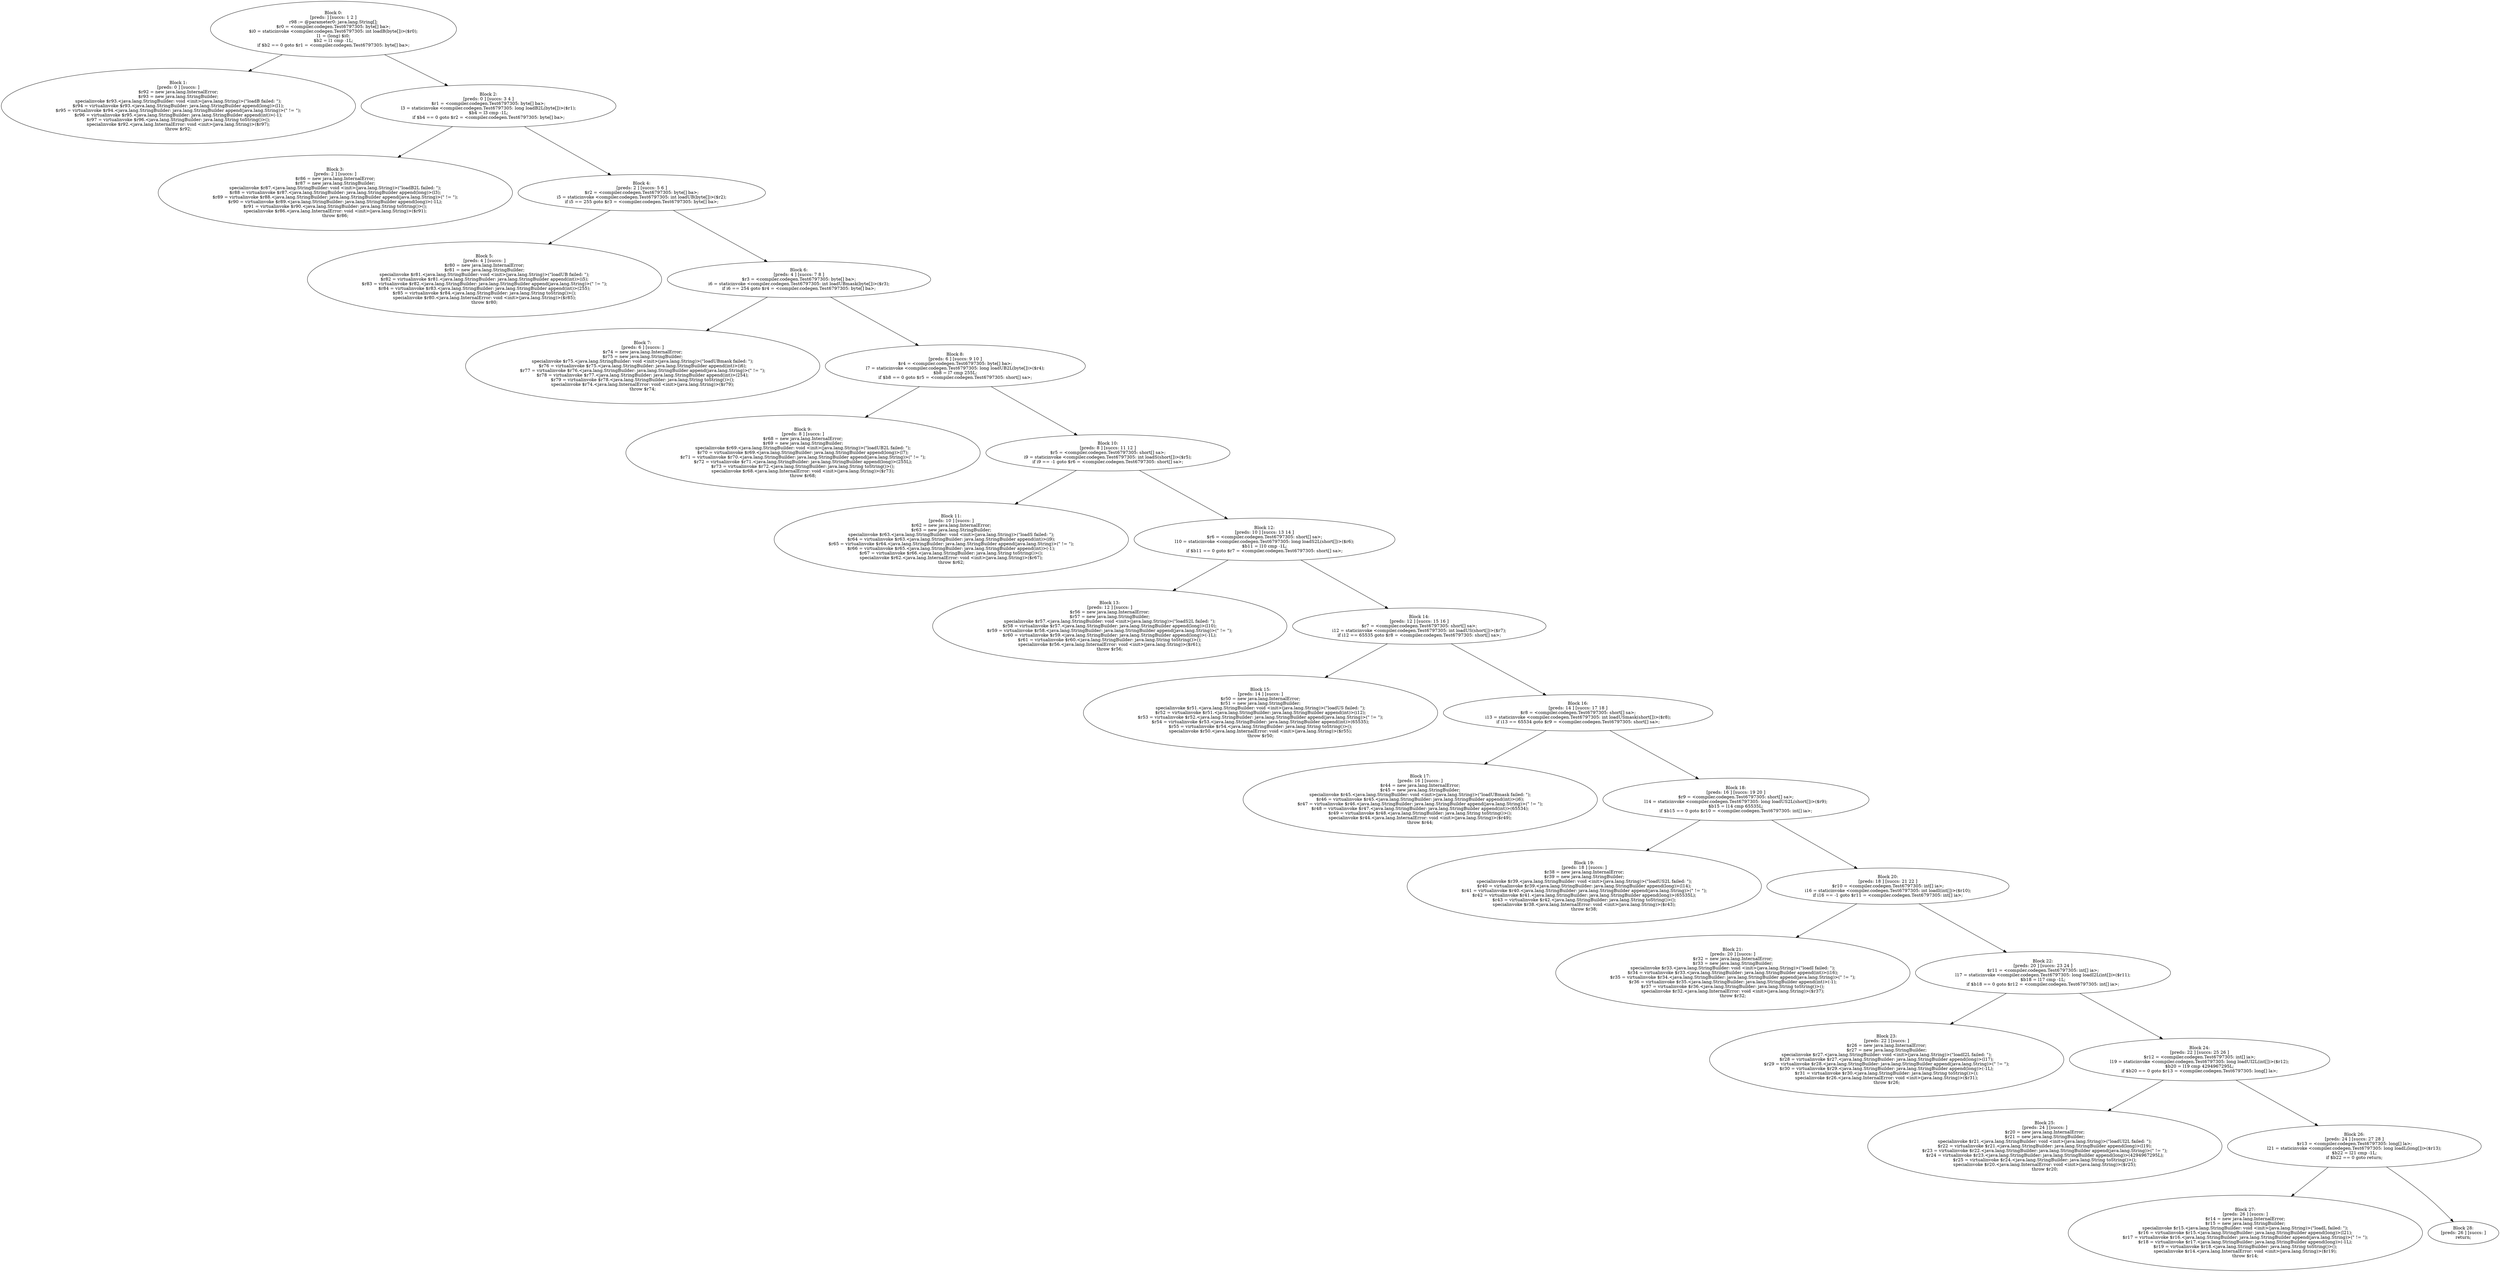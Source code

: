 digraph "unitGraph" {
    "Block 0:
[preds: ] [succs: 1 2 ]
r98 := @parameter0: java.lang.String[];
$r0 = <compiler.codegen.Test6797305: byte[] ba>;
$i0 = staticinvoke <compiler.codegen.Test6797305: int loadB(byte[])>($r0);
l1 = (long) $i0;
$b2 = l1 cmp -1L;
if $b2 == 0 goto $r1 = <compiler.codegen.Test6797305: byte[] ba>;
"
    "Block 1:
[preds: 0 ] [succs: ]
$r92 = new java.lang.InternalError;
$r93 = new java.lang.StringBuilder;
specialinvoke $r93.<java.lang.StringBuilder: void <init>(java.lang.String)>(\"loadB failed: \");
$r94 = virtualinvoke $r93.<java.lang.StringBuilder: java.lang.StringBuilder append(long)>(l1);
$r95 = virtualinvoke $r94.<java.lang.StringBuilder: java.lang.StringBuilder append(java.lang.String)>(\" != \");
$r96 = virtualinvoke $r95.<java.lang.StringBuilder: java.lang.StringBuilder append(int)>(-1);
$r97 = virtualinvoke $r96.<java.lang.StringBuilder: java.lang.String toString()>();
specialinvoke $r92.<java.lang.InternalError: void <init>(java.lang.String)>($r97);
throw $r92;
"
    "Block 2:
[preds: 0 ] [succs: 3 4 ]
$r1 = <compiler.codegen.Test6797305: byte[] ba>;
l3 = staticinvoke <compiler.codegen.Test6797305: long loadB2L(byte[])>($r1);
$b4 = l3 cmp -1L;
if $b4 == 0 goto $r2 = <compiler.codegen.Test6797305: byte[] ba>;
"
    "Block 3:
[preds: 2 ] [succs: ]
$r86 = new java.lang.InternalError;
$r87 = new java.lang.StringBuilder;
specialinvoke $r87.<java.lang.StringBuilder: void <init>(java.lang.String)>(\"loadB2L failed: \");
$r88 = virtualinvoke $r87.<java.lang.StringBuilder: java.lang.StringBuilder append(long)>(l3);
$r89 = virtualinvoke $r88.<java.lang.StringBuilder: java.lang.StringBuilder append(java.lang.String)>(\" != \");
$r90 = virtualinvoke $r89.<java.lang.StringBuilder: java.lang.StringBuilder append(long)>(-1L);
$r91 = virtualinvoke $r90.<java.lang.StringBuilder: java.lang.String toString()>();
specialinvoke $r86.<java.lang.InternalError: void <init>(java.lang.String)>($r91);
throw $r86;
"
    "Block 4:
[preds: 2 ] [succs: 5 6 ]
$r2 = <compiler.codegen.Test6797305: byte[] ba>;
i5 = staticinvoke <compiler.codegen.Test6797305: int loadUB(byte[])>($r2);
if i5 == 255 goto $r3 = <compiler.codegen.Test6797305: byte[] ba>;
"
    "Block 5:
[preds: 4 ] [succs: ]
$r80 = new java.lang.InternalError;
$r81 = new java.lang.StringBuilder;
specialinvoke $r81.<java.lang.StringBuilder: void <init>(java.lang.String)>(\"loadUB failed: \");
$r82 = virtualinvoke $r81.<java.lang.StringBuilder: java.lang.StringBuilder append(int)>(i5);
$r83 = virtualinvoke $r82.<java.lang.StringBuilder: java.lang.StringBuilder append(java.lang.String)>(\" != \");
$r84 = virtualinvoke $r83.<java.lang.StringBuilder: java.lang.StringBuilder append(int)>(255);
$r85 = virtualinvoke $r84.<java.lang.StringBuilder: java.lang.String toString()>();
specialinvoke $r80.<java.lang.InternalError: void <init>(java.lang.String)>($r85);
throw $r80;
"
    "Block 6:
[preds: 4 ] [succs: 7 8 ]
$r3 = <compiler.codegen.Test6797305: byte[] ba>;
i6 = staticinvoke <compiler.codegen.Test6797305: int loadUBmask(byte[])>($r3);
if i6 == 254 goto $r4 = <compiler.codegen.Test6797305: byte[] ba>;
"
    "Block 7:
[preds: 6 ] [succs: ]
$r74 = new java.lang.InternalError;
$r75 = new java.lang.StringBuilder;
specialinvoke $r75.<java.lang.StringBuilder: void <init>(java.lang.String)>(\"loadUBmask failed: \");
$r76 = virtualinvoke $r75.<java.lang.StringBuilder: java.lang.StringBuilder append(int)>(i6);
$r77 = virtualinvoke $r76.<java.lang.StringBuilder: java.lang.StringBuilder append(java.lang.String)>(\" != \");
$r78 = virtualinvoke $r77.<java.lang.StringBuilder: java.lang.StringBuilder append(int)>(254);
$r79 = virtualinvoke $r78.<java.lang.StringBuilder: java.lang.String toString()>();
specialinvoke $r74.<java.lang.InternalError: void <init>(java.lang.String)>($r79);
throw $r74;
"
    "Block 8:
[preds: 6 ] [succs: 9 10 ]
$r4 = <compiler.codegen.Test6797305: byte[] ba>;
l7 = staticinvoke <compiler.codegen.Test6797305: long loadUB2L(byte[])>($r4);
$b8 = l7 cmp 255L;
if $b8 == 0 goto $r5 = <compiler.codegen.Test6797305: short[] sa>;
"
    "Block 9:
[preds: 8 ] [succs: ]
$r68 = new java.lang.InternalError;
$r69 = new java.lang.StringBuilder;
specialinvoke $r69.<java.lang.StringBuilder: void <init>(java.lang.String)>(\"loadUB2L failed: \");
$r70 = virtualinvoke $r69.<java.lang.StringBuilder: java.lang.StringBuilder append(long)>(l7);
$r71 = virtualinvoke $r70.<java.lang.StringBuilder: java.lang.StringBuilder append(java.lang.String)>(\" != \");
$r72 = virtualinvoke $r71.<java.lang.StringBuilder: java.lang.StringBuilder append(long)>(255L);
$r73 = virtualinvoke $r72.<java.lang.StringBuilder: java.lang.String toString()>();
specialinvoke $r68.<java.lang.InternalError: void <init>(java.lang.String)>($r73);
throw $r68;
"
    "Block 10:
[preds: 8 ] [succs: 11 12 ]
$r5 = <compiler.codegen.Test6797305: short[] sa>;
i9 = staticinvoke <compiler.codegen.Test6797305: int loadS(short[])>($r5);
if i9 == -1 goto $r6 = <compiler.codegen.Test6797305: short[] sa>;
"
    "Block 11:
[preds: 10 ] [succs: ]
$r62 = new java.lang.InternalError;
$r63 = new java.lang.StringBuilder;
specialinvoke $r63.<java.lang.StringBuilder: void <init>(java.lang.String)>(\"loadS failed: \");
$r64 = virtualinvoke $r63.<java.lang.StringBuilder: java.lang.StringBuilder append(int)>(i9);
$r65 = virtualinvoke $r64.<java.lang.StringBuilder: java.lang.StringBuilder append(java.lang.String)>(\" != \");
$r66 = virtualinvoke $r65.<java.lang.StringBuilder: java.lang.StringBuilder append(int)>(-1);
$r67 = virtualinvoke $r66.<java.lang.StringBuilder: java.lang.String toString()>();
specialinvoke $r62.<java.lang.InternalError: void <init>(java.lang.String)>($r67);
throw $r62;
"
    "Block 12:
[preds: 10 ] [succs: 13 14 ]
$r6 = <compiler.codegen.Test6797305: short[] sa>;
l10 = staticinvoke <compiler.codegen.Test6797305: long loadS2L(short[])>($r6);
$b11 = l10 cmp -1L;
if $b11 == 0 goto $r7 = <compiler.codegen.Test6797305: short[] sa>;
"
    "Block 13:
[preds: 12 ] [succs: ]
$r56 = new java.lang.InternalError;
$r57 = new java.lang.StringBuilder;
specialinvoke $r57.<java.lang.StringBuilder: void <init>(java.lang.String)>(\"loadS2L failed: \");
$r58 = virtualinvoke $r57.<java.lang.StringBuilder: java.lang.StringBuilder append(long)>(l10);
$r59 = virtualinvoke $r58.<java.lang.StringBuilder: java.lang.StringBuilder append(java.lang.String)>(\" != \");
$r60 = virtualinvoke $r59.<java.lang.StringBuilder: java.lang.StringBuilder append(long)>(-1L);
$r61 = virtualinvoke $r60.<java.lang.StringBuilder: java.lang.String toString()>();
specialinvoke $r56.<java.lang.InternalError: void <init>(java.lang.String)>($r61);
throw $r56;
"
    "Block 14:
[preds: 12 ] [succs: 15 16 ]
$r7 = <compiler.codegen.Test6797305: short[] sa>;
i12 = staticinvoke <compiler.codegen.Test6797305: int loadUS(short[])>($r7);
if i12 == 65535 goto $r8 = <compiler.codegen.Test6797305: short[] sa>;
"
    "Block 15:
[preds: 14 ] [succs: ]
$r50 = new java.lang.InternalError;
$r51 = new java.lang.StringBuilder;
specialinvoke $r51.<java.lang.StringBuilder: void <init>(java.lang.String)>(\"loadUS failed: \");
$r52 = virtualinvoke $r51.<java.lang.StringBuilder: java.lang.StringBuilder append(int)>(i12);
$r53 = virtualinvoke $r52.<java.lang.StringBuilder: java.lang.StringBuilder append(java.lang.String)>(\" != \");
$r54 = virtualinvoke $r53.<java.lang.StringBuilder: java.lang.StringBuilder append(int)>(65535);
$r55 = virtualinvoke $r54.<java.lang.StringBuilder: java.lang.String toString()>();
specialinvoke $r50.<java.lang.InternalError: void <init>(java.lang.String)>($r55);
throw $r50;
"
    "Block 16:
[preds: 14 ] [succs: 17 18 ]
$r8 = <compiler.codegen.Test6797305: short[] sa>;
i13 = staticinvoke <compiler.codegen.Test6797305: int loadUSmask(short[])>($r8);
if i13 == 65534 goto $r9 = <compiler.codegen.Test6797305: short[] sa>;
"
    "Block 17:
[preds: 16 ] [succs: ]
$r44 = new java.lang.InternalError;
$r45 = new java.lang.StringBuilder;
specialinvoke $r45.<java.lang.StringBuilder: void <init>(java.lang.String)>(\"loadUBmask failed: \");
$r46 = virtualinvoke $r45.<java.lang.StringBuilder: java.lang.StringBuilder append(int)>(i6);
$r47 = virtualinvoke $r46.<java.lang.StringBuilder: java.lang.StringBuilder append(java.lang.String)>(\" != \");
$r48 = virtualinvoke $r47.<java.lang.StringBuilder: java.lang.StringBuilder append(int)>(65534);
$r49 = virtualinvoke $r48.<java.lang.StringBuilder: java.lang.String toString()>();
specialinvoke $r44.<java.lang.InternalError: void <init>(java.lang.String)>($r49);
throw $r44;
"
    "Block 18:
[preds: 16 ] [succs: 19 20 ]
$r9 = <compiler.codegen.Test6797305: short[] sa>;
l14 = staticinvoke <compiler.codegen.Test6797305: long loadUS2L(short[])>($r9);
$b15 = l14 cmp 65535L;
if $b15 == 0 goto $r10 = <compiler.codegen.Test6797305: int[] ia>;
"
    "Block 19:
[preds: 18 ] [succs: ]
$r38 = new java.lang.InternalError;
$r39 = new java.lang.StringBuilder;
specialinvoke $r39.<java.lang.StringBuilder: void <init>(java.lang.String)>(\"loadUS2L failed: \");
$r40 = virtualinvoke $r39.<java.lang.StringBuilder: java.lang.StringBuilder append(long)>(l14);
$r41 = virtualinvoke $r40.<java.lang.StringBuilder: java.lang.StringBuilder append(java.lang.String)>(\" != \");
$r42 = virtualinvoke $r41.<java.lang.StringBuilder: java.lang.StringBuilder append(long)>(65535L);
$r43 = virtualinvoke $r42.<java.lang.StringBuilder: java.lang.String toString()>();
specialinvoke $r38.<java.lang.InternalError: void <init>(java.lang.String)>($r43);
throw $r38;
"
    "Block 20:
[preds: 18 ] [succs: 21 22 ]
$r10 = <compiler.codegen.Test6797305: int[] ia>;
i16 = staticinvoke <compiler.codegen.Test6797305: int loadI(int[])>($r10);
if i16 == -1 goto $r11 = <compiler.codegen.Test6797305: int[] ia>;
"
    "Block 21:
[preds: 20 ] [succs: ]
$r32 = new java.lang.InternalError;
$r33 = new java.lang.StringBuilder;
specialinvoke $r33.<java.lang.StringBuilder: void <init>(java.lang.String)>(\"loadI failed: \");
$r34 = virtualinvoke $r33.<java.lang.StringBuilder: java.lang.StringBuilder append(int)>(i16);
$r35 = virtualinvoke $r34.<java.lang.StringBuilder: java.lang.StringBuilder append(java.lang.String)>(\" != \");
$r36 = virtualinvoke $r35.<java.lang.StringBuilder: java.lang.StringBuilder append(int)>(-1);
$r37 = virtualinvoke $r36.<java.lang.StringBuilder: java.lang.String toString()>();
specialinvoke $r32.<java.lang.InternalError: void <init>(java.lang.String)>($r37);
throw $r32;
"
    "Block 22:
[preds: 20 ] [succs: 23 24 ]
$r11 = <compiler.codegen.Test6797305: int[] ia>;
l17 = staticinvoke <compiler.codegen.Test6797305: long loadI2L(int[])>($r11);
$b18 = l17 cmp -1L;
if $b18 == 0 goto $r12 = <compiler.codegen.Test6797305: int[] ia>;
"
    "Block 23:
[preds: 22 ] [succs: ]
$r26 = new java.lang.InternalError;
$r27 = new java.lang.StringBuilder;
specialinvoke $r27.<java.lang.StringBuilder: void <init>(java.lang.String)>(\"loadI2L failed: \");
$r28 = virtualinvoke $r27.<java.lang.StringBuilder: java.lang.StringBuilder append(long)>(l17);
$r29 = virtualinvoke $r28.<java.lang.StringBuilder: java.lang.StringBuilder append(java.lang.String)>(\" != \");
$r30 = virtualinvoke $r29.<java.lang.StringBuilder: java.lang.StringBuilder append(long)>(-1L);
$r31 = virtualinvoke $r30.<java.lang.StringBuilder: java.lang.String toString()>();
specialinvoke $r26.<java.lang.InternalError: void <init>(java.lang.String)>($r31);
throw $r26;
"
    "Block 24:
[preds: 22 ] [succs: 25 26 ]
$r12 = <compiler.codegen.Test6797305: int[] ia>;
l19 = staticinvoke <compiler.codegen.Test6797305: long loadUI2L(int[])>($r12);
$b20 = l19 cmp 4294967295L;
if $b20 == 0 goto $r13 = <compiler.codegen.Test6797305: long[] la>;
"
    "Block 25:
[preds: 24 ] [succs: ]
$r20 = new java.lang.InternalError;
$r21 = new java.lang.StringBuilder;
specialinvoke $r21.<java.lang.StringBuilder: void <init>(java.lang.String)>(\"loadUI2L failed: \");
$r22 = virtualinvoke $r21.<java.lang.StringBuilder: java.lang.StringBuilder append(long)>(l19);
$r23 = virtualinvoke $r22.<java.lang.StringBuilder: java.lang.StringBuilder append(java.lang.String)>(\" != \");
$r24 = virtualinvoke $r23.<java.lang.StringBuilder: java.lang.StringBuilder append(long)>(4294967295L);
$r25 = virtualinvoke $r24.<java.lang.StringBuilder: java.lang.String toString()>();
specialinvoke $r20.<java.lang.InternalError: void <init>(java.lang.String)>($r25);
throw $r20;
"
    "Block 26:
[preds: 24 ] [succs: 27 28 ]
$r13 = <compiler.codegen.Test6797305: long[] la>;
l21 = staticinvoke <compiler.codegen.Test6797305: long loadL(long[])>($r13);
$b22 = l21 cmp -1L;
if $b22 == 0 goto return;
"
    "Block 27:
[preds: 26 ] [succs: ]
$r14 = new java.lang.InternalError;
$r15 = new java.lang.StringBuilder;
specialinvoke $r15.<java.lang.StringBuilder: void <init>(java.lang.String)>(\"loadL failed: \");
$r16 = virtualinvoke $r15.<java.lang.StringBuilder: java.lang.StringBuilder append(long)>(l21);
$r17 = virtualinvoke $r16.<java.lang.StringBuilder: java.lang.StringBuilder append(java.lang.String)>(\" != \");
$r18 = virtualinvoke $r17.<java.lang.StringBuilder: java.lang.StringBuilder append(long)>(-1L);
$r19 = virtualinvoke $r18.<java.lang.StringBuilder: java.lang.String toString()>();
specialinvoke $r14.<java.lang.InternalError: void <init>(java.lang.String)>($r19);
throw $r14;
"
    "Block 28:
[preds: 26 ] [succs: ]
return;
"
    "Block 0:
[preds: ] [succs: 1 2 ]
r98 := @parameter0: java.lang.String[];
$r0 = <compiler.codegen.Test6797305: byte[] ba>;
$i0 = staticinvoke <compiler.codegen.Test6797305: int loadB(byte[])>($r0);
l1 = (long) $i0;
$b2 = l1 cmp -1L;
if $b2 == 0 goto $r1 = <compiler.codegen.Test6797305: byte[] ba>;
"->"Block 1:
[preds: 0 ] [succs: ]
$r92 = new java.lang.InternalError;
$r93 = new java.lang.StringBuilder;
specialinvoke $r93.<java.lang.StringBuilder: void <init>(java.lang.String)>(\"loadB failed: \");
$r94 = virtualinvoke $r93.<java.lang.StringBuilder: java.lang.StringBuilder append(long)>(l1);
$r95 = virtualinvoke $r94.<java.lang.StringBuilder: java.lang.StringBuilder append(java.lang.String)>(\" != \");
$r96 = virtualinvoke $r95.<java.lang.StringBuilder: java.lang.StringBuilder append(int)>(-1);
$r97 = virtualinvoke $r96.<java.lang.StringBuilder: java.lang.String toString()>();
specialinvoke $r92.<java.lang.InternalError: void <init>(java.lang.String)>($r97);
throw $r92;
";
    "Block 0:
[preds: ] [succs: 1 2 ]
r98 := @parameter0: java.lang.String[];
$r0 = <compiler.codegen.Test6797305: byte[] ba>;
$i0 = staticinvoke <compiler.codegen.Test6797305: int loadB(byte[])>($r0);
l1 = (long) $i0;
$b2 = l1 cmp -1L;
if $b2 == 0 goto $r1 = <compiler.codegen.Test6797305: byte[] ba>;
"->"Block 2:
[preds: 0 ] [succs: 3 4 ]
$r1 = <compiler.codegen.Test6797305: byte[] ba>;
l3 = staticinvoke <compiler.codegen.Test6797305: long loadB2L(byte[])>($r1);
$b4 = l3 cmp -1L;
if $b4 == 0 goto $r2 = <compiler.codegen.Test6797305: byte[] ba>;
";
    "Block 2:
[preds: 0 ] [succs: 3 4 ]
$r1 = <compiler.codegen.Test6797305: byte[] ba>;
l3 = staticinvoke <compiler.codegen.Test6797305: long loadB2L(byte[])>($r1);
$b4 = l3 cmp -1L;
if $b4 == 0 goto $r2 = <compiler.codegen.Test6797305: byte[] ba>;
"->"Block 3:
[preds: 2 ] [succs: ]
$r86 = new java.lang.InternalError;
$r87 = new java.lang.StringBuilder;
specialinvoke $r87.<java.lang.StringBuilder: void <init>(java.lang.String)>(\"loadB2L failed: \");
$r88 = virtualinvoke $r87.<java.lang.StringBuilder: java.lang.StringBuilder append(long)>(l3);
$r89 = virtualinvoke $r88.<java.lang.StringBuilder: java.lang.StringBuilder append(java.lang.String)>(\" != \");
$r90 = virtualinvoke $r89.<java.lang.StringBuilder: java.lang.StringBuilder append(long)>(-1L);
$r91 = virtualinvoke $r90.<java.lang.StringBuilder: java.lang.String toString()>();
specialinvoke $r86.<java.lang.InternalError: void <init>(java.lang.String)>($r91);
throw $r86;
";
    "Block 2:
[preds: 0 ] [succs: 3 4 ]
$r1 = <compiler.codegen.Test6797305: byte[] ba>;
l3 = staticinvoke <compiler.codegen.Test6797305: long loadB2L(byte[])>($r1);
$b4 = l3 cmp -1L;
if $b4 == 0 goto $r2 = <compiler.codegen.Test6797305: byte[] ba>;
"->"Block 4:
[preds: 2 ] [succs: 5 6 ]
$r2 = <compiler.codegen.Test6797305: byte[] ba>;
i5 = staticinvoke <compiler.codegen.Test6797305: int loadUB(byte[])>($r2);
if i5 == 255 goto $r3 = <compiler.codegen.Test6797305: byte[] ba>;
";
    "Block 4:
[preds: 2 ] [succs: 5 6 ]
$r2 = <compiler.codegen.Test6797305: byte[] ba>;
i5 = staticinvoke <compiler.codegen.Test6797305: int loadUB(byte[])>($r2);
if i5 == 255 goto $r3 = <compiler.codegen.Test6797305: byte[] ba>;
"->"Block 5:
[preds: 4 ] [succs: ]
$r80 = new java.lang.InternalError;
$r81 = new java.lang.StringBuilder;
specialinvoke $r81.<java.lang.StringBuilder: void <init>(java.lang.String)>(\"loadUB failed: \");
$r82 = virtualinvoke $r81.<java.lang.StringBuilder: java.lang.StringBuilder append(int)>(i5);
$r83 = virtualinvoke $r82.<java.lang.StringBuilder: java.lang.StringBuilder append(java.lang.String)>(\" != \");
$r84 = virtualinvoke $r83.<java.lang.StringBuilder: java.lang.StringBuilder append(int)>(255);
$r85 = virtualinvoke $r84.<java.lang.StringBuilder: java.lang.String toString()>();
specialinvoke $r80.<java.lang.InternalError: void <init>(java.lang.String)>($r85);
throw $r80;
";
    "Block 4:
[preds: 2 ] [succs: 5 6 ]
$r2 = <compiler.codegen.Test6797305: byte[] ba>;
i5 = staticinvoke <compiler.codegen.Test6797305: int loadUB(byte[])>($r2);
if i5 == 255 goto $r3 = <compiler.codegen.Test6797305: byte[] ba>;
"->"Block 6:
[preds: 4 ] [succs: 7 8 ]
$r3 = <compiler.codegen.Test6797305: byte[] ba>;
i6 = staticinvoke <compiler.codegen.Test6797305: int loadUBmask(byte[])>($r3);
if i6 == 254 goto $r4 = <compiler.codegen.Test6797305: byte[] ba>;
";
    "Block 6:
[preds: 4 ] [succs: 7 8 ]
$r3 = <compiler.codegen.Test6797305: byte[] ba>;
i6 = staticinvoke <compiler.codegen.Test6797305: int loadUBmask(byte[])>($r3);
if i6 == 254 goto $r4 = <compiler.codegen.Test6797305: byte[] ba>;
"->"Block 7:
[preds: 6 ] [succs: ]
$r74 = new java.lang.InternalError;
$r75 = new java.lang.StringBuilder;
specialinvoke $r75.<java.lang.StringBuilder: void <init>(java.lang.String)>(\"loadUBmask failed: \");
$r76 = virtualinvoke $r75.<java.lang.StringBuilder: java.lang.StringBuilder append(int)>(i6);
$r77 = virtualinvoke $r76.<java.lang.StringBuilder: java.lang.StringBuilder append(java.lang.String)>(\" != \");
$r78 = virtualinvoke $r77.<java.lang.StringBuilder: java.lang.StringBuilder append(int)>(254);
$r79 = virtualinvoke $r78.<java.lang.StringBuilder: java.lang.String toString()>();
specialinvoke $r74.<java.lang.InternalError: void <init>(java.lang.String)>($r79);
throw $r74;
";
    "Block 6:
[preds: 4 ] [succs: 7 8 ]
$r3 = <compiler.codegen.Test6797305: byte[] ba>;
i6 = staticinvoke <compiler.codegen.Test6797305: int loadUBmask(byte[])>($r3);
if i6 == 254 goto $r4 = <compiler.codegen.Test6797305: byte[] ba>;
"->"Block 8:
[preds: 6 ] [succs: 9 10 ]
$r4 = <compiler.codegen.Test6797305: byte[] ba>;
l7 = staticinvoke <compiler.codegen.Test6797305: long loadUB2L(byte[])>($r4);
$b8 = l7 cmp 255L;
if $b8 == 0 goto $r5 = <compiler.codegen.Test6797305: short[] sa>;
";
    "Block 8:
[preds: 6 ] [succs: 9 10 ]
$r4 = <compiler.codegen.Test6797305: byte[] ba>;
l7 = staticinvoke <compiler.codegen.Test6797305: long loadUB2L(byte[])>($r4);
$b8 = l7 cmp 255L;
if $b8 == 0 goto $r5 = <compiler.codegen.Test6797305: short[] sa>;
"->"Block 9:
[preds: 8 ] [succs: ]
$r68 = new java.lang.InternalError;
$r69 = new java.lang.StringBuilder;
specialinvoke $r69.<java.lang.StringBuilder: void <init>(java.lang.String)>(\"loadUB2L failed: \");
$r70 = virtualinvoke $r69.<java.lang.StringBuilder: java.lang.StringBuilder append(long)>(l7);
$r71 = virtualinvoke $r70.<java.lang.StringBuilder: java.lang.StringBuilder append(java.lang.String)>(\" != \");
$r72 = virtualinvoke $r71.<java.lang.StringBuilder: java.lang.StringBuilder append(long)>(255L);
$r73 = virtualinvoke $r72.<java.lang.StringBuilder: java.lang.String toString()>();
specialinvoke $r68.<java.lang.InternalError: void <init>(java.lang.String)>($r73);
throw $r68;
";
    "Block 8:
[preds: 6 ] [succs: 9 10 ]
$r4 = <compiler.codegen.Test6797305: byte[] ba>;
l7 = staticinvoke <compiler.codegen.Test6797305: long loadUB2L(byte[])>($r4);
$b8 = l7 cmp 255L;
if $b8 == 0 goto $r5 = <compiler.codegen.Test6797305: short[] sa>;
"->"Block 10:
[preds: 8 ] [succs: 11 12 ]
$r5 = <compiler.codegen.Test6797305: short[] sa>;
i9 = staticinvoke <compiler.codegen.Test6797305: int loadS(short[])>($r5);
if i9 == -1 goto $r6 = <compiler.codegen.Test6797305: short[] sa>;
";
    "Block 10:
[preds: 8 ] [succs: 11 12 ]
$r5 = <compiler.codegen.Test6797305: short[] sa>;
i9 = staticinvoke <compiler.codegen.Test6797305: int loadS(short[])>($r5);
if i9 == -1 goto $r6 = <compiler.codegen.Test6797305: short[] sa>;
"->"Block 11:
[preds: 10 ] [succs: ]
$r62 = new java.lang.InternalError;
$r63 = new java.lang.StringBuilder;
specialinvoke $r63.<java.lang.StringBuilder: void <init>(java.lang.String)>(\"loadS failed: \");
$r64 = virtualinvoke $r63.<java.lang.StringBuilder: java.lang.StringBuilder append(int)>(i9);
$r65 = virtualinvoke $r64.<java.lang.StringBuilder: java.lang.StringBuilder append(java.lang.String)>(\" != \");
$r66 = virtualinvoke $r65.<java.lang.StringBuilder: java.lang.StringBuilder append(int)>(-1);
$r67 = virtualinvoke $r66.<java.lang.StringBuilder: java.lang.String toString()>();
specialinvoke $r62.<java.lang.InternalError: void <init>(java.lang.String)>($r67);
throw $r62;
";
    "Block 10:
[preds: 8 ] [succs: 11 12 ]
$r5 = <compiler.codegen.Test6797305: short[] sa>;
i9 = staticinvoke <compiler.codegen.Test6797305: int loadS(short[])>($r5);
if i9 == -1 goto $r6 = <compiler.codegen.Test6797305: short[] sa>;
"->"Block 12:
[preds: 10 ] [succs: 13 14 ]
$r6 = <compiler.codegen.Test6797305: short[] sa>;
l10 = staticinvoke <compiler.codegen.Test6797305: long loadS2L(short[])>($r6);
$b11 = l10 cmp -1L;
if $b11 == 0 goto $r7 = <compiler.codegen.Test6797305: short[] sa>;
";
    "Block 12:
[preds: 10 ] [succs: 13 14 ]
$r6 = <compiler.codegen.Test6797305: short[] sa>;
l10 = staticinvoke <compiler.codegen.Test6797305: long loadS2L(short[])>($r6);
$b11 = l10 cmp -1L;
if $b11 == 0 goto $r7 = <compiler.codegen.Test6797305: short[] sa>;
"->"Block 13:
[preds: 12 ] [succs: ]
$r56 = new java.lang.InternalError;
$r57 = new java.lang.StringBuilder;
specialinvoke $r57.<java.lang.StringBuilder: void <init>(java.lang.String)>(\"loadS2L failed: \");
$r58 = virtualinvoke $r57.<java.lang.StringBuilder: java.lang.StringBuilder append(long)>(l10);
$r59 = virtualinvoke $r58.<java.lang.StringBuilder: java.lang.StringBuilder append(java.lang.String)>(\" != \");
$r60 = virtualinvoke $r59.<java.lang.StringBuilder: java.lang.StringBuilder append(long)>(-1L);
$r61 = virtualinvoke $r60.<java.lang.StringBuilder: java.lang.String toString()>();
specialinvoke $r56.<java.lang.InternalError: void <init>(java.lang.String)>($r61);
throw $r56;
";
    "Block 12:
[preds: 10 ] [succs: 13 14 ]
$r6 = <compiler.codegen.Test6797305: short[] sa>;
l10 = staticinvoke <compiler.codegen.Test6797305: long loadS2L(short[])>($r6);
$b11 = l10 cmp -1L;
if $b11 == 0 goto $r7 = <compiler.codegen.Test6797305: short[] sa>;
"->"Block 14:
[preds: 12 ] [succs: 15 16 ]
$r7 = <compiler.codegen.Test6797305: short[] sa>;
i12 = staticinvoke <compiler.codegen.Test6797305: int loadUS(short[])>($r7);
if i12 == 65535 goto $r8 = <compiler.codegen.Test6797305: short[] sa>;
";
    "Block 14:
[preds: 12 ] [succs: 15 16 ]
$r7 = <compiler.codegen.Test6797305: short[] sa>;
i12 = staticinvoke <compiler.codegen.Test6797305: int loadUS(short[])>($r7);
if i12 == 65535 goto $r8 = <compiler.codegen.Test6797305: short[] sa>;
"->"Block 15:
[preds: 14 ] [succs: ]
$r50 = new java.lang.InternalError;
$r51 = new java.lang.StringBuilder;
specialinvoke $r51.<java.lang.StringBuilder: void <init>(java.lang.String)>(\"loadUS failed: \");
$r52 = virtualinvoke $r51.<java.lang.StringBuilder: java.lang.StringBuilder append(int)>(i12);
$r53 = virtualinvoke $r52.<java.lang.StringBuilder: java.lang.StringBuilder append(java.lang.String)>(\" != \");
$r54 = virtualinvoke $r53.<java.lang.StringBuilder: java.lang.StringBuilder append(int)>(65535);
$r55 = virtualinvoke $r54.<java.lang.StringBuilder: java.lang.String toString()>();
specialinvoke $r50.<java.lang.InternalError: void <init>(java.lang.String)>($r55);
throw $r50;
";
    "Block 14:
[preds: 12 ] [succs: 15 16 ]
$r7 = <compiler.codegen.Test6797305: short[] sa>;
i12 = staticinvoke <compiler.codegen.Test6797305: int loadUS(short[])>($r7);
if i12 == 65535 goto $r8 = <compiler.codegen.Test6797305: short[] sa>;
"->"Block 16:
[preds: 14 ] [succs: 17 18 ]
$r8 = <compiler.codegen.Test6797305: short[] sa>;
i13 = staticinvoke <compiler.codegen.Test6797305: int loadUSmask(short[])>($r8);
if i13 == 65534 goto $r9 = <compiler.codegen.Test6797305: short[] sa>;
";
    "Block 16:
[preds: 14 ] [succs: 17 18 ]
$r8 = <compiler.codegen.Test6797305: short[] sa>;
i13 = staticinvoke <compiler.codegen.Test6797305: int loadUSmask(short[])>($r8);
if i13 == 65534 goto $r9 = <compiler.codegen.Test6797305: short[] sa>;
"->"Block 17:
[preds: 16 ] [succs: ]
$r44 = new java.lang.InternalError;
$r45 = new java.lang.StringBuilder;
specialinvoke $r45.<java.lang.StringBuilder: void <init>(java.lang.String)>(\"loadUBmask failed: \");
$r46 = virtualinvoke $r45.<java.lang.StringBuilder: java.lang.StringBuilder append(int)>(i6);
$r47 = virtualinvoke $r46.<java.lang.StringBuilder: java.lang.StringBuilder append(java.lang.String)>(\" != \");
$r48 = virtualinvoke $r47.<java.lang.StringBuilder: java.lang.StringBuilder append(int)>(65534);
$r49 = virtualinvoke $r48.<java.lang.StringBuilder: java.lang.String toString()>();
specialinvoke $r44.<java.lang.InternalError: void <init>(java.lang.String)>($r49);
throw $r44;
";
    "Block 16:
[preds: 14 ] [succs: 17 18 ]
$r8 = <compiler.codegen.Test6797305: short[] sa>;
i13 = staticinvoke <compiler.codegen.Test6797305: int loadUSmask(short[])>($r8);
if i13 == 65534 goto $r9 = <compiler.codegen.Test6797305: short[] sa>;
"->"Block 18:
[preds: 16 ] [succs: 19 20 ]
$r9 = <compiler.codegen.Test6797305: short[] sa>;
l14 = staticinvoke <compiler.codegen.Test6797305: long loadUS2L(short[])>($r9);
$b15 = l14 cmp 65535L;
if $b15 == 0 goto $r10 = <compiler.codegen.Test6797305: int[] ia>;
";
    "Block 18:
[preds: 16 ] [succs: 19 20 ]
$r9 = <compiler.codegen.Test6797305: short[] sa>;
l14 = staticinvoke <compiler.codegen.Test6797305: long loadUS2L(short[])>($r9);
$b15 = l14 cmp 65535L;
if $b15 == 0 goto $r10 = <compiler.codegen.Test6797305: int[] ia>;
"->"Block 19:
[preds: 18 ] [succs: ]
$r38 = new java.lang.InternalError;
$r39 = new java.lang.StringBuilder;
specialinvoke $r39.<java.lang.StringBuilder: void <init>(java.lang.String)>(\"loadUS2L failed: \");
$r40 = virtualinvoke $r39.<java.lang.StringBuilder: java.lang.StringBuilder append(long)>(l14);
$r41 = virtualinvoke $r40.<java.lang.StringBuilder: java.lang.StringBuilder append(java.lang.String)>(\" != \");
$r42 = virtualinvoke $r41.<java.lang.StringBuilder: java.lang.StringBuilder append(long)>(65535L);
$r43 = virtualinvoke $r42.<java.lang.StringBuilder: java.lang.String toString()>();
specialinvoke $r38.<java.lang.InternalError: void <init>(java.lang.String)>($r43);
throw $r38;
";
    "Block 18:
[preds: 16 ] [succs: 19 20 ]
$r9 = <compiler.codegen.Test6797305: short[] sa>;
l14 = staticinvoke <compiler.codegen.Test6797305: long loadUS2L(short[])>($r9);
$b15 = l14 cmp 65535L;
if $b15 == 0 goto $r10 = <compiler.codegen.Test6797305: int[] ia>;
"->"Block 20:
[preds: 18 ] [succs: 21 22 ]
$r10 = <compiler.codegen.Test6797305: int[] ia>;
i16 = staticinvoke <compiler.codegen.Test6797305: int loadI(int[])>($r10);
if i16 == -1 goto $r11 = <compiler.codegen.Test6797305: int[] ia>;
";
    "Block 20:
[preds: 18 ] [succs: 21 22 ]
$r10 = <compiler.codegen.Test6797305: int[] ia>;
i16 = staticinvoke <compiler.codegen.Test6797305: int loadI(int[])>($r10);
if i16 == -1 goto $r11 = <compiler.codegen.Test6797305: int[] ia>;
"->"Block 21:
[preds: 20 ] [succs: ]
$r32 = new java.lang.InternalError;
$r33 = new java.lang.StringBuilder;
specialinvoke $r33.<java.lang.StringBuilder: void <init>(java.lang.String)>(\"loadI failed: \");
$r34 = virtualinvoke $r33.<java.lang.StringBuilder: java.lang.StringBuilder append(int)>(i16);
$r35 = virtualinvoke $r34.<java.lang.StringBuilder: java.lang.StringBuilder append(java.lang.String)>(\" != \");
$r36 = virtualinvoke $r35.<java.lang.StringBuilder: java.lang.StringBuilder append(int)>(-1);
$r37 = virtualinvoke $r36.<java.lang.StringBuilder: java.lang.String toString()>();
specialinvoke $r32.<java.lang.InternalError: void <init>(java.lang.String)>($r37);
throw $r32;
";
    "Block 20:
[preds: 18 ] [succs: 21 22 ]
$r10 = <compiler.codegen.Test6797305: int[] ia>;
i16 = staticinvoke <compiler.codegen.Test6797305: int loadI(int[])>($r10);
if i16 == -1 goto $r11 = <compiler.codegen.Test6797305: int[] ia>;
"->"Block 22:
[preds: 20 ] [succs: 23 24 ]
$r11 = <compiler.codegen.Test6797305: int[] ia>;
l17 = staticinvoke <compiler.codegen.Test6797305: long loadI2L(int[])>($r11);
$b18 = l17 cmp -1L;
if $b18 == 0 goto $r12 = <compiler.codegen.Test6797305: int[] ia>;
";
    "Block 22:
[preds: 20 ] [succs: 23 24 ]
$r11 = <compiler.codegen.Test6797305: int[] ia>;
l17 = staticinvoke <compiler.codegen.Test6797305: long loadI2L(int[])>($r11);
$b18 = l17 cmp -1L;
if $b18 == 0 goto $r12 = <compiler.codegen.Test6797305: int[] ia>;
"->"Block 23:
[preds: 22 ] [succs: ]
$r26 = new java.lang.InternalError;
$r27 = new java.lang.StringBuilder;
specialinvoke $r27.<java.lang.StringBuilder: void <init>(java.lang.String)>(\"loadI2L failed: \");
$r28 = virtualinvoke $r27.<java.lang.StringBuilder: java.lang.StringBuilder append(long)>(l17);
$r29 = virtualinvoke $r28.<java.lang.StringBuilder: java.lang.StringBuilder append(java.lang.String)>(\" != \");
$r30 = virtualinvoke $r29.<java.lang.StringBuilder: java.lang.StringBuilder append(long)>(-1L);
$r31 = virtualinvoke $r30.<java.lang.StringBuilder: java.lang.String toString()>();
specialinvoke $r26.<java.lang.InternalError: void <init>(java.lang.String)>($r31);
throw $r26;
";
    "Block 22:
[preds: 20 ] [succs: 23 24 ]
$r11 = <compiler.codegen.Test6797305: int[] ia>;
l17 = staticinvoke <compiler.codegen.Test6797305: long loadI2L(int[])>($r11);
$b18 = l17 cmp -1L;
if $b18 == 0 goto $r12 = <compiler.codegen.Test6797305: int[] ia>;
"->"Block 24:
[preds: 22 ] [succs: 25 26 ]
$r12 = <compiler.codegen.Test6797305: int[] ia>;
l19 = staticinvoke <compiler.codegen.Test6797305: long loadUI2L(int[])>($r12);
$b20 = l19 cmp 4294967295L;
if $b20 == 0 goto $r13 = <compiler.codegen.Test6797305: long[] la>;
";
    "Block 24:
[preds: 22 ] [succs: 25 26 ]
$r12 = <compiler.codegen.Test6797305: int[] ia>;
l19 = staticinvoke <compiler.codegen.Test6797305: long loadUI2L(int[])>($r12);
$b20 = l19 cmp 4294967295L;
if $b20 == 0 goto $r13 = <compiler.codegen.Test6797305: long[] la>;
"->"Block 25:
[preds: 24 ] [succs: ]
$r20 = new java.lang.InternalError;
$r21 = new java.lang.StringBuilder;
specialinvoke $r21.<java.lang.StringBuilder: void <init>(java.lang.String)>(\"loadUI2L failed: \");
$r22 = virtualinvoke $r21.<java.lang.StringBuilder: java.lang.StringBuilder append(long)>(l19);
$r23 = virtualinvoke $r22.<java.lang.StringBuilder: java.lang.StringBuilder append(java.lang.String)>(\" != \");
$r24 = virtualinvoke $r23.<java.lang.StringBuilder: java.lang.StringBuilder append(long)>(4294967295L);
$r25 = virtualinvoke $r24.<java.lang.StringBuilder: java.lang.String toString()>();
specialinvoke $r20.<java.lang.InternalError: void <init>(java.lang.String)>($r25);
throw $r20;
";
    "Block 24:
[preds: 22 ] [succs: 25 26 ]
$r12 = <compiler.codegen.Test6797305: int[] ia>;
l19 = staticinvoke <compiler.codegen.Test6797305: long loadUI2L(int[])>($r12);
$b20 = l19 cmp 4294967295L;
if $b20 == 0 goto $r13 = <compiler.codegen.Test6797305: long[] la>;
"->"Block 26:
[preds: 24 ] [succs: 27 28 ]
$r13 = <compiler.codegen.Test6797305: long[] la>;
l21 = staticinvoke <compiler.codegen.Test6797305: long loadL(long[])>($r13);
$b22 = l21 cmp -1L;
if $b22 == 0 goto return;
";
    "Block 26:
[preds: 24 ] [succs: 27 28 ]
$r13 = <compiler.codegen.Test6797305: long[] la>;
l21 = staticinvoke <compiler.codegen.Test6797305: long loadL(long[])>($r13);
$b22 = l21 cmp -1L;
if $b22 == 0 goto return;
"->"Block 27:
[preds: 26 ] [succs: ]
$r14 = new java.lang.InternalError;
$r15 = new java.lang.StringBuilder;
specialinvoke $r15.<java.lang.StringBuilder: void <init>(java.lang.String)>(\"loadL failed: \");
$r16 = virtualinvoke $r15.<java.lang.StringBuilder: java.lang.StringBuilder append(long)>(l21);
$r17 = virtualinvoke $r16.<java.lang.StringBuilder: java.lang.StringBuilder append(java.lang.String)>(\" != \");
$r18 = virtualinvoke $r17.<java.lang.StringBuilder: java.lang.StringBuilder append(long)>(-1L);
$r19 = virtualinvoke $r18.<java.lang.StringBuilder: java.lang.String toString()>();
specialinvoke $r14.<java.lang.InternalError: void <init>(java.lang.String)>($r19);
throw $r14;
";
    "Block 26:
[preds: 24 ] [succs: 27 28 ]
$r13 = <compiler.codegen.Test6797305: long[] la>;
l21 = staticinvoke <compiler.codegen.Test6797305: long loadL(long[])>($r13);
$b22 = l21 cmp -1L;
if $b22 == 0 goto return;
"->"Block 28:
[preds: 26 ] [succs: ]
return;
";
}
